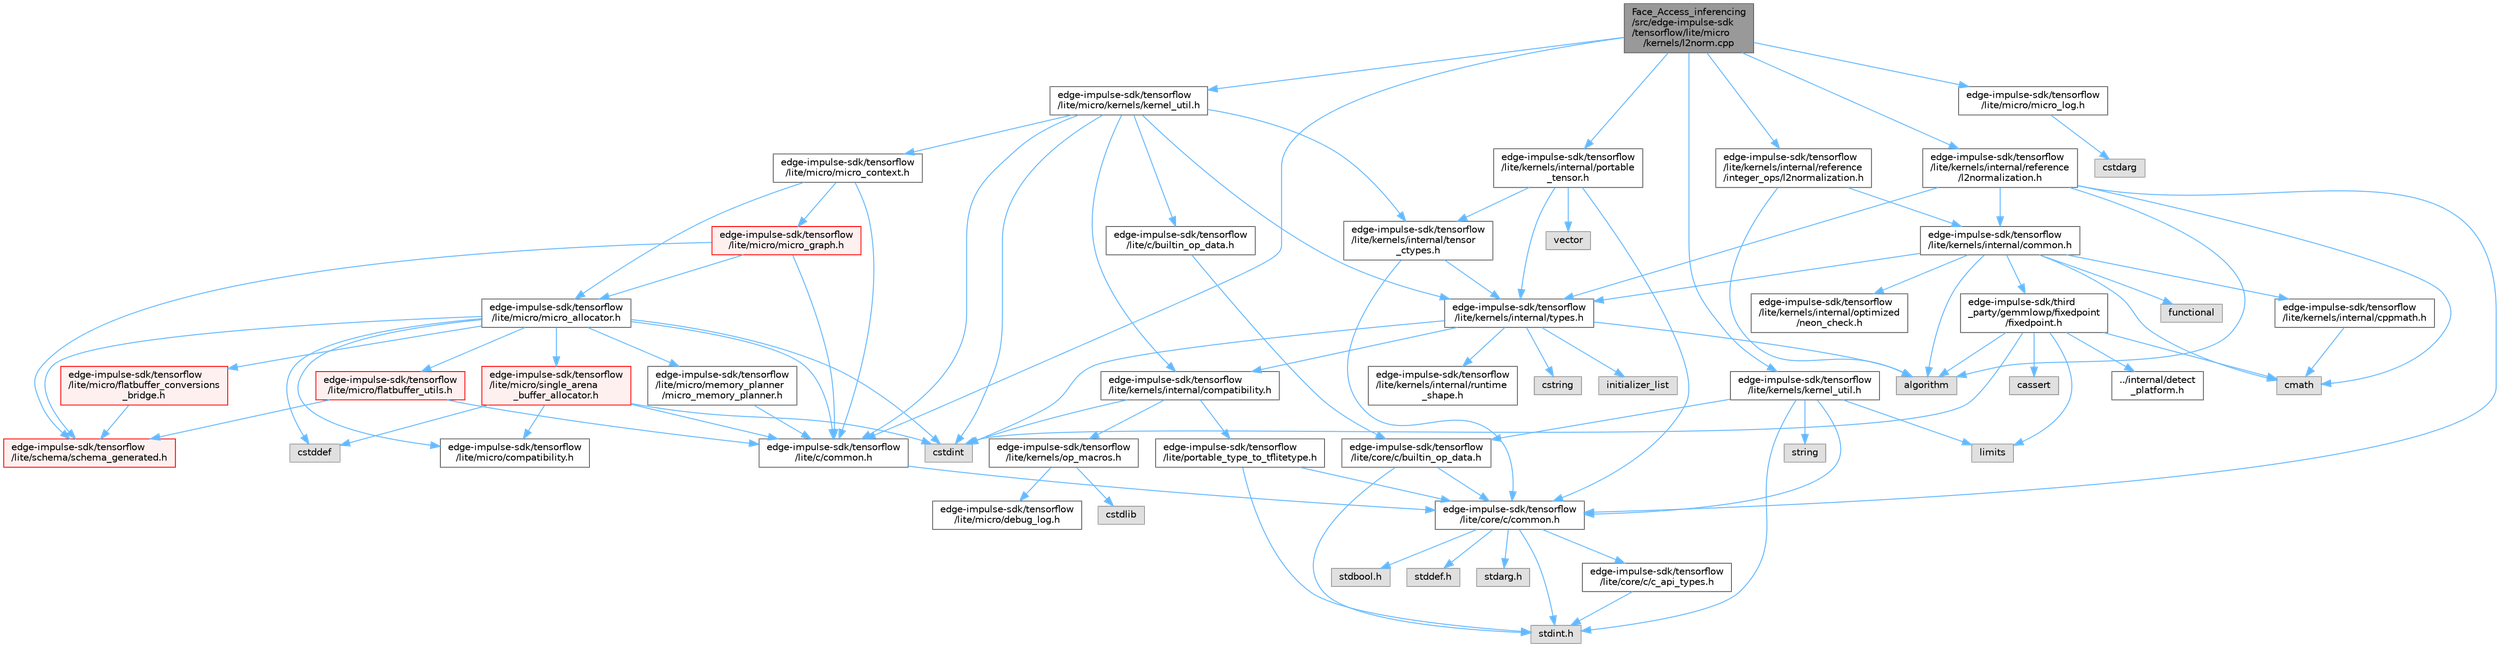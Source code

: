 digraph "Face_Access_inferencing/src/edge-impulse-sdk/tensorflow/lite/micro/kernels/l2norm.cpp"
{
 // LATEX_PDF_SIZE
  bgcolor="transparent";
  edge [fontname=Helvetica,fontsize=10,labelfontname=Helvetica,labelfontsize=10];
  node [fontname=Helvetica,fontsize=10,shape=box,height=0.2,width=0.4];
  Node1 [id="Node000001",label="Face_Access_inferencing\l/src/edge-impulse-sdk\l/tensorflow/lite/micro\l/kernels/l2norm.cpp",height=0.2,width=0.4,color="gray40", fillcolor="grey60", style="filled", fontcolor="black",tooltip=" "];
  Node1 -> Node2 [id="edge1_Node000001_Node000002",color="steelblue1",style="solid",tooltip=" "];
  Node2 [id="Node000002",label="edge-impulse-sdk/tensorflow\l/lite/c/common.h",height=0.2,width=0.4,color="grey40", fillcolor="white", style="filled",URL="$_face___access__inferencing_2src_2edge-impulse-sdk_2tensorflow_2lite_2c_2common_8h.html",tooltip=" "];
  Node2 -> Node3 [id="edge2_Node000002_Node000003",color="steelblue1",style="solid",tooltip=" "];
  Node3 [id="Node000003",label="edge-impulse-sdk/tensorflow\l/lite/core/c/common.h",height=0.2,width=0.4,color="grey40", fillcolor="white", style="filled",URL="$_face___access__inferencing_2src_2edge-impulse-sdk_2tensorflow_2lite_2core_2c_2common_8h.html",tooltip=" "];
  Node3 -> Node4 [id="edge3_Node000003_Node000004",color="steelblue1",style="solid",tooltip=" "];
  Node4 [id="Node000004",label="stdarg.h",height=0.2,width=0.4,color="grey60", fillcolor="#E0E0E0", style="filled",tooltip=" "];
  Node3 -> Node5 [id="edge4_Node000003_Node000005",color="steelblue1",style="solid",tooltip=" "];
  Node5 [id="Node000005",label="stdbool.h",height=0.2,width=0.4,color="grey60", fillcolor="#E0E0E0", style="filled",tooltip=" "];
  Node3 -> Node6 [id="edge5_Node000003_Node000006",color="steelblue1",style="solid",tooltip=" "];
  Node6 [id="Node000006",label="stddef.h",height=0.2,width=0.4,color="grey60", fillcolor="#E0E0E0", style="filled",tooltip=" "];
  Node3 -> Node7 [id="edge6_Node000003_Node000007",color="steelblue1",style="solid",tooltip=" "];
  Node7 [id="Node000007",label="stdint.h",height=0.2,width=0.4,color="grey60", fillcolor="#E0E0E0", style="filled",tooltip=" "];
  Node3 -> Node8 [id="edge7_Node000003_Node000008",color="steelblue1",style="solid",tooltip=" "];
  Node8 [id="Node000008",label="edge-impulse-sdk/tensorflow\l/lite/core/c/c_api_types.h",height=0.2,width=0.4,color="grey40", fillcolor="white", style="filled",URL="$_face___access__inferencing_2src_2edge-impulse-sdk_2tensorflow_2lite_2core_2c_2c__api__types_8h.html",tooltip=" "];
  Node8 -> Node7 [id="edge8_Node000008_Node000007",color="steelblue1",style="solid",tooltip=" "];
  Node1 -> Node9 [id="edge9_Node000001_Node000009",color="steelblue1",style="solid",tooltip=" "];
  Node9 [id="Node000009",label="edge-impulse-sdk/tensorflow\l/lite/kernels/internal/portable\l_tensor.h",height=0.2,width=0.4,color="grey40", fillcolor="white", style="filled",URL="$_face___access__inferencing_2src_2edge-impulse-sdk_2tensorflow_2lite_2kernels_2internal_2portable__tensor_8h.html",tooltip=" "];
  Node9 -> Node10 [id="edge10_Node000009_Node000010",color="steelblue1",style="solid",tooltip=" "];
  Node10 [id="Node000010",label="vector",height=0.2,width=0.4,color="grey60", fillcolor="#E0E0E0", style="filled",tooltip=" "];
  Node9 -> Node3 [id="edge11_Node000009_Node000003",color="steelblue1",style="solid",tooltip=" "];
  Node9 -> Node11 [id="edge12_Node000009_Node000011",color="steelblue1",style="solid",tooltip=" "];
  Node11 [id="Node000011",label="edge-impulse-sdk/tensorflow\l/lite/kernels/internal/tensor\l_ctypes.h",height=0.2,width=0.4,color="grey40", fillcolor="white", style="filled",URL="$_face___access__inferencing_2src_2edge-impulse-sdk_2tensorflow_2lite_2kernels_2internal_2tensor__ctypes_8h.html",tooltip=" "];
  Node11 -> Node3 [id="edge13_Node000011_Node000003",color="steelblue1",style="solid",tooltip=" "];
  Node11 -> Node12 [id="edge14_Node000011_Node000012",color="steelblue1",style="solid",tooltip=" "];
  Node12 [id="Node000012",label="edge-impulse-sdk/tensorflow\l/lite/kernels/internal/types.h",height=0.2,width=0.4,color="grey40", fillcolor="white", style="filled",URL="$_face___access__inferencing_2src_2edge-impulse-sdk_2tensorflow_2lite_2kernels_2internal_2types_8h.html",tooltip=" "];
  Node12 -> Node13 [id="edge15_Node000012_Node000013",color="steelblue1",style="solid",tooltip=" "];
  Node13 [id="Node000013",label="algorithm",height=0.2,width=0.4,color="grey60", fillcolor="#E0E0E0", style="filled",tooltip=" "];
  Node12 -> Node14 [id="edge16_Node000012_Node000014",color="steelblue1",style="solid",tooltip=" "];
  Node14 [id="Node000014",label="cstdint",height=0.2,width=0.4,color="grey60", fillcolor="#E0E0E0", style="filled",tooltip=" "];
  Node12 -> Node15 [id="edge17_Node000012_Node000015",color="steelblue1",style="solid",tooltip=" "];
  Node15 [id="Node000015",label="cstring",height=0.2,width=0.4,color="grey60", fillcolor="#E0E0E0", style="filled",tooltip=" "];
  Node12 -> Node16 [id="edge18_Node000012_Node000016",color="steelblue1",style="solid",tooltip=" "];
  Node16 [id="Node000016",label="initializer_list",height=0.2,width=0.4,color="grey60", fillcolor="#E0E0E0", style="filled",tooltip=" "];
  Node12 -> Node17 [id="edge19_Node000012_Node000017",color="steelblue1",style="solid",tooltip=" "];
  Node17 [id="Node000017",label="edge-impulse-sdk/tensorflow\l/lite/kernels/internal/compatibility.h",height=0.2,width=0.4,color="grey40", fillcolor="white", style="filled",URL="$_face___access__inferencing_2src_2edge-impulse-sdk_2tensorflow_2lite_2kernels_2internal_2compatibility_8h.html",tooltip=" "];
  Node17 -> Node14 [id="edge20_Node000017_Node000014",color="steelblue1",style="solid",tooltip=" "];
  Node17 -> Node18 [id="edge21_Node000017_Node000018",color="steelblue1",style="solid",tooltip=" "];
  Node18 [id="Node000018",label="edge-impulse-sdk/tensorflow\l/lite/portable_type_to_tflitetype.h",height=0.2,width=0.4,color="grey40", fillcolor="white", style="filled",URL="$_face___access__inferencing_2src_2edge-impulse-sdk_2tensorflow_2lite_2portable__type__to__tflitetype_8h.html",tooltip=" "];
  Node18 -> Node7 [id="edge22_Node000018_Node000007",color="steelblue1",style="solid",tooltip=" "];
  Node18 -> Node3 [id="edge23_Node000018_Node000003",color="steelblue1",style="solid",tooltip=" "];
  Node17 -> Node19 [id="edge24_Node000017_Node000019",color="steelblue1",style="solid",tooltip=" "];
  Node19 [id="Node000019",label="edge-impulse-sdk/tensorflow\l/lite/kernels/op_macros.h",height=0.2,width=0.4,color="grey40", fillcolor="white", style="filled",URL="$_face___access__inferencing_2src_2edge-impulse-sdk_2tensorflow_2lite_2kernels_2op__macros_8h.html",tooltip=" "];
  Node19 -> Node20 [id="edge25_Node000019_Node000020",color="steelblue1",style="solid",tooltip=" "];
  Node20 [id="Node000020",label="edge-impulse-sdk/tensorflow\l/lite/micro/debug_log.h",height=0.2,width=0.4,color="grey40", fillcolor="white", style="filled",URL="$_face___access__inferencing_2src_2edge-impulse-sdk_2tensorflow_2lite_2micro_2debug__log_8h.html",tooltip=" "];
  Node19 -> Node21 [id="edge26_Node000019_Node000021",color="steelblue1",style="solid",tooltip=" "];
  Node21 [id="Node000021",label="cstdlib",height=0.2,width=0.4,color="grey60", fillcolor="#E0E0E0", style="filled",tooltip=" "];
  Node12 -> Node22 [id="edge27_Node000012_Node000022",color="steelblue1",style="solid",tooltip=" "];
  Node22 [id="Node000022",label="edge-impulse-sdk/tensorflow\l/lite/kernels/internal/runtime\l_shape.h",height=0.2,width=0.4,color="grey40", fillcolor="white", style="filled",URL="$_face___access__inferencing_2src_2edge-impulse-sdk_2tensorflow_2lite_2kernels_2internal_2runtime__shape_8h.html",tooltip=" "];
  Node9 -> Node12 [id="edge28_Node000009_Node000012",color="steelblue1",style="solid",tooltip=" "];
  Node1 -> Node23 [id="edge29_Node000001_Node000023",color="steelblue1",style="solid",tooltip=" "];
  Node23 [id="Node000023",label="edge-impulse-sdk/tensorflow\l/lite/kernels/internal/reference\l/integer_ops/l2normalization.h",height=0.2,width=0.4,color="grey40", fillcolor="white", style="filled",URL="$_face___access__inferencing_2src_2edge-impulse-sdk_2tensorflow_2lite_2kernels_2internal_2referen5213fe1fb7c6973756a3611a69984428.html",tooltip=" "];
  Node23 -> Node13 [id="edge30_Node000023_Node000013",color="steelblue1",style="solid",tooltip=" "];
  Node23 -> Node24 [id="edge31_Node000023_Node000024",color="steelblue1",style="solid",tooltip=" "];
  Node24 [id="Node000024",label="edge-impulse-sdk/tensorflow\l/lite/kernels/internal/common.h",height=0.2,width=0.4,color="grey40", fillcolor="white", style="filled",URL="$_face___access__inferencing_2src_2edge-impulse-sdk_2tensorflow_2lite_2kernels_2internal_2common_8h.html",tooltip=" "];
  Node24 -> Node13 [id="edge32_Node000024_Node000013",color="steelblue1",style="solid",tooltip=" "];
  Node24 -> Node25 [id="edge33_Node000024_Node000025",color="steelblue1",style="solid",tooltip=" "];
  Node25 [id="Node000025",label="cmath",height=0.2,width=0.4,color="grey60", fillcolor="#E0E0E0", style="filled",tooltip=" "];
  Node24 -> Node26 [id="edge34_Node000024_Node000026",color="steelblue1",style="solid",tooltip=" "];
  Node26 [id="Node000026",label="functional",height=0.2,width=0.4,color="grey60", fillcolor="#E0E0E0", style="filled",tooltip=" "];
  Node24 -> Node27 [id="edge35_Node000024_Node000027",color="steelblue1",style="solid",tooltip=" "];
  Node27 [id="Node000027",label="edge-impulse-sdk/third\l_party/gemmlowp/fixedpoint\l/fixedpoint.h",height=0.2,width=0.4,color="grey40", fillcolor="white", style="filled",URL="$_face___access__inferencing_2src_2edge-impulse-sdk_2third__party_2gemmlowp_2fixedpoint_2fixedpoint_8h.html",tooltip=" "];
  Node27 -> Node13 [id="edge36_Node000027_Node000013",color="steelblue1",style="solid",tooltip=" "];
  Node27 -> Node28 [id="edge37_Node000027_Node000028",color="steelblue1",style="solid",tooltip=" "];
  Node28 [id="Node000028",label="cassert",height=0.2,width=0.4,color="grey60", fillcolor="#E0E0E0", style="filled",tooltip=" "];
  Node27 -> Node25 [id="edge38_Node000027_Node000025",color="steelblue1",style="solid",tooltip=" "];
  Node27 -> Node14 [id="edge39_Node000027_Node000014",color="steelblue1",style="solid",tooltip=" "];
  Node27 -> Node29 [id="edge40_Node000027_Node000029",color="steelblue1",style="solid",tooltip=" "];
  Node29 [id="Node000029",label="limits",height=0.2,width=0.4,color="grey60", fillcolor="#E0E0E0", style="filled",tooltip=" "];
  Node27 -> Node30 [id="edge41_Node000027_Node000030",color="steelblue1",style="solid",tooltip=" "];
  Node30 [id="Node000030",label="../internal/detect\l_platform.h",height=0.2,width=0.4,color="grey40", fillcolor="white", style="filled",URL="$_face___access__inferencing_2src_2edge-impulse-sdk_2third__party_2gemmlowp_2internal_2detect__platform_8h.html",tooltip=" "];
  Node24 -> Node31 [id="edge42_Node000024_Node000031",color="steelblue1",style="solid",tooltip=" "];
  Node31 [id="Node000031",label="edge-impulse-sdk/tensorflow\l/lite/kernels/internal/cppmath.h",height=0.2,width=0.4,color="grey40", fillcolor="white", style="filled",URL="$_face___access__inferencing_2src_2edge-impulse-sdk_2tensorflow_2lite_2kernels_2internal_2cppmath_8h.html",tooltip=" "];
  Node31 -> Node25 [id="edge43_Node000031_Node000025",color="steelblue1",style="solid",tooltip=" "];
  Node24 -> Node32 [id="edge44_Node000024_Node000032",color="steelblue1",style="solid",tooltip=" "];
  Node32 [id="Node000032",label="edge-impulse-sdk/tensorflow\l/lite/kernels/internal/optimized\l/neon_check.h",height=0.2,width=0.4,color="grey40", fillcolor="white", style="filled",URL="$_face___access__inferencing_2src_2edge-impulse-sdk_2tensorflow_2lite_2kernels_2internal_2optimized_2neon__check_8h.html",tooltip=" "];
  Node24 -> Node12 [id="edge45_Node000024_Node000012",color="steelblue1",style="solid",tooltip=" "];
  Node1 -> Node33 [id="edge46_Node000001_Node000033",color="steelblue1",style="solid",tooltip=" "];
  Node33 [id="Node000033",label="edge-impulse-sdk/tensorflow\l/lite/kernels/internal/reference\l/l2normalization.h",height=0.2,width=0.4,color="grey40", fillcolor="white", style="filled",URL="$_face___access__inferencing_2src_2edge-impulse-sdk_2tensorflow_2lite_2kernels_2internal_2reference_2l2normalization_8h.html",tooltip=" "];
  Node33 -> Node13 [id="edge47_Node000033_Node000013",color="steelblue1",style="solid",tooltip=" "];
  Node33 -> Node25 [id="edge48_Node000033_Node000025",color="steelblue1",style="solid",tooltip=" "];
  Node33 -> Node3 [id="edge49_Node000033_Node000003",color="steelblue1",style="solid",tooltip=" "];
  Node33 -> Node24 [id="edge50_Node000033_Node000024",color="steelblue1",style="solid",tooltip=" "];
  Node33 -> Node12 [id="edge51_Node000033_Node000012",color="steelblue1",style="solid",tooltip=" "];
  Node1 -> Node34 [id="edge52_Node000001_Node000034",color="steelblue1",style="solid",tooltip=" "];
  Node34 [id="Node000034",label="edge-impulse-sdk/tensorflow\l/lite/kernels/kernel_util.h",height=0.2,width=0.4,color="grey40", fillcolor="white", style="filled",URL="$_face___access__inferencing_2src_2edge-impulse-sdk_2tensorflow_2lite_2kernels_2kernel__util_8h.html",tooltip=" "];
  Node34 -> Node7 [id="edge53_Node000034_Node000007",color="steelblue1",style="solid",tooltip=" "];
  Node34 -> Node29 [id="edge54_Node000034_Node000029",color="steelblue1",style="solid",tooltip=" "];
  Node34 -> Node35 [id="edge55_Node000034_Node000035",color="steelblue1",style="solid",tooltip=" "];
  Node35 [id="Node000035",label="string",height=0.2,width=0.4,color="grey60", fillcolor="#E0E0E0", style="filled",tooltip=" "];
  Node34 -> Node36 [id="edge56_Node000034_Node000036",color="steelblue1",style="solid",tooltip=" "];
  Node36 [id="Node000036",label="edge-impulse-sdk/tensorflow\l/lite/core/c/builtin_op_data.h",height=0.2,width=0.4,color="grey40", fillcolor="white", style="filled",URL="$_face___access__inferencing_2src_2edge-impulse-sdk_2tensorflow_2lite_2core_2c_2builtin__op__data_8h.html",tooltip=" "];
  Node36 -> Node7 [id="edge57_Node000036_Node000007",color="steelblue1",style="solid",tooltip=" "];
  Node36 -> Node3 [id="edge58_Node000036_Node000003",color="steelblue1",style="solid",tooltip=" "];
  Node34 -> Node3 [id="edge59_Node000034_Node000003",color="steelblue1",style="solid",tooltip=" "];
  Node1 -> Node37 [id="edge60_Node000001_Node000037",color="steelblue1",style="solid",tooltip=" "];
  Node37 [id="Node000037",label="edge-impulse-sdk/tensorflow\l/lite/micro/kernels/kernel_util.h",height=0.2,width=0.4,color="grey40", fillcolor="white", style="filled",URL="$_face___access__inferencing_2src_2edge-impulse-sdk_2tensorflow_2lite_2micro_2kernels_2kernel__util_8h.html",tooltip=" "];
  Node37 -> Node14 [id="edge61_Node000037_Node000014",color="steelblue1",style="solid",tooltip=" "];
  Node37 -> Node38 [id="edge62_Node000037_Node000038",color="steelblue1",style="solid",tooltip=" "];
  Node38 [id="Node000038",label="edge-impulse-sdk/tensorflow\l/lite/c/builtin_op_data.h",height=0.2,width=0.4,color="grey40", fillcolor="white", style="filled",URL="$_face___access__inferencing_2src_2edge-impulse-sdk_2tensorflow_2lite_2c_2builtin__op__data_8h.html",tooltip=" "];
  Node38 -> Node36 [id="edge63_Node000038_Node000036",color="steelblue1",style="solid",tooltip=" "];
  Node37 -> Node2 [id="edge64_Node000037_Node000002",color="steelblue1",style="solid",tooltip=" "];
  Node37 -> Node17 [id="edge65_Node000037_Node000017",color="steelblue1",style="solid",tooltip=" "];
  Node37 -> Node11 [id="edge66_Node000037_Node000011",color="steelblue1",style="solid",tooltip=" "];
  Node37 -> Node12 [id="edge67_Node000037_Node000012",color="steelblue1",style="solid",tooltip=" "];
  Node37 -> Node39 [id="edge68_Node000037_Node000039",color="steelblue1",style="solid",tooltip=" "];
  Node39 [id="Node000039",label="edge-impulse-sdk/tensorflow\l/lite/micro/micro_context.h",height=0.2,width=0.4,color="grey40", fillcolor="white", style="filled",URL="$_face___access__inferencing_2src_2edge-impulse-sdk_2tensorflow_2lite_2micro_2micro__context_8h.html",tooltip=" "];
  Node39 -> Node2 [id="edge69_Node000039_Node000002",color="steelblue1",style="solid",tooltip=" "];
  Node39 -> Node40 [id="edge70_Node000039_Node000040",color="steelblue1",style="solid",tooltip=" "];
  Node40 [id="Node000040",label="edge-impulse-sdk/tensorflow\l/lite/micro/micro_allocator.h",height=0.2,width=0.4,color="grey40", fillcolor="white", style="filled",URL="$_face___access__inferencing_2src_2edge-impulse-sdk_2tensorflow_2lite_2micro_2micro__allocator_8h.html",tooltip=" "];
  Node40 -> Node41 [id="edge71_Node000040_Node000041",color="steelblue1",style="solid",tooltip=" "];
  Node41 [id="Node000041",label="cstddef",height=0.2,width=0.4,color="grey60", fillcolor="#E0E0E0", style="filled",tooltip=" "];
  Node40 -> Node14 [id="edge72_Node000040_Node000014",color="steelblue1",style="solid",tooltip=" "];
  Node40 -> Node2 [id="edge73_Node000040_Node000002",color="steelblue1",style="solid",tooltip=" "];
  Node40 -> Node42 [id="edge74_Node000040_Node000042",color="steelblue1",style="solid",tooltip=" "];
  Node42 [id="Node000042",label="edge-impulse-sdk/tensorflow\l/lite/micro/single_arena\l_buffer_allocator.h",height=0.2,width=0.4,color="red", fillcolor="#FFF0F0", style="filled",URL="$_face___access__inferencing_2src_2edge-impulse-sdk_2tensorflow_2lite_2micro_2single__arena__buffer__allocator_8h.html",tooltip=" "];
  Node42 -> Node41 [id="edge75_Node000042_Node000041",color="steelblue1",style="solid",tooltip=" "];
  Node42 -> Node14 [id="edge76_Node000042_Node000014",color="steelblue1",style="solid",tooltip=" "];
  Node42 -> Node2 [id="edge77_Node000042_Node000002",color="steelblue1",style="solid",tooltip=" "];
  Node42 -> Node45 [id="edge78_Node000042_Node000045",color="steelblue1",style="solid",tooltip=" "];
  Node45 [id="Node000045",label="edge-impulse-sdk/tensorflow\l/lite/micro/compatibility.h",height=0.2,width=0.4,color="grey40", fillcolor="white", style="filled",URL="$_face___access__inferencing_2src_2edge-impulse-sdk_2tensorflow_2lite_2micro_2compatibility_8h.html",tooltip=" "];
  Node40 -> Node45 [id="edge79_Node000040_Node000045",color="steelblue1",style="solid",tooltip=" "];
  Node40 -> Node46 [id="edge80_Node000040_Node000046",color="steelblue1",style="solid",tooltip=" "];
  Node46 [id="Node000046",label="edge-impulse-sdk/tensorflow\l/lite/micro/flatbuffer_utils.h",height=0.2,width=0.4,color="red", fillcolor="#FFF0F0", style="filled",URL="$_face___access__inferencing_2src_2edge-impulse-sdk_2tensorflow_2lite_2micro_2flatbuffer__utils_8h.html",tooltip=" "];
  Node46 -> Node2 [id="edge81_Node000046_Node000002",color="steelblue1",style="solid",tooltip=" "];
  Node46 -> Node76 [id="edge82_Node000046_Node000076",color="steelblue1",style="solid",tooltip=" "];
  Node76 [id="Node000076",label="edge-impulse-sdk/tensorflow\l/lite/schema/schema_generated.h",height=0.2,width=0.4,color="red", fillcolor="#FFF0F0", style="filled",URL="$_face___access__inferencing_2src_2edge-impulse-sdk_2tensorflow_2lite_2schema_2schema__generated_8h.html",tooltip=" "];
  Node40 -> Node77 [id="edge83_Node000040_Node000077",color="steelblue1",style="solid",tooltip=" "];
  Node77 [id="Node000077",label="edge-impulse-sdk/tensorflow\l/lite/micro/memory_planner\l/micro_memory_planner.h",height=0.2,width=0.4,color="grey40", fillcolor="white", style="filled",URL="$_face___access__inferencing_2src_2edge-impulse-sdk_2tensorflow_2lite_2micro_2memory__planner_2micro__memory__planner_8h.html",tooltip=" "];
  Node77 -> Node2 [id="edge84_Node000077_Node000002",color="steelblue1",style="solid",tooltip=" "];
  Node40 -> Node78 [id="edge85_Node000040_Node000078",color="steelblue1",style="solid",tooltip=" "];
  Node78 [id="Node000078",label="edge-impulse-sdk/tensorflow\l/lite/micro/flatbuffer_conversions\l_bridge.h",height=0.2,width=0.4,color="red", fillcolor="#FFF0F0", style="filled",URL="$_face___access__inferencing_2src_2edge-impulse-sdk_2tensorflow_2lite_2micro_2flatbuffer__conversions__bridge_8h.html",tooltip=" "];
  Node78 -> Node76 [id="edge86_Node000078_Node000076",color="steelblue1",style="solid",tooltip=" "];
  Node40 -> Node76 [id="edge87_Node000040_Node000076",color="steelblue1",style="solid",tooltip=" "];
  Node39 -> Node83 [id="edge88_Node000039_Node000083",color="steelblue1",style="solid",tooltip=" "];
  Node83 [id="Node000083",label="edge-impulse-sdk/tensorflow\l/lite/micro/micro_graph.h",height=0.2,width=0.4,color="red", fillcolor="#FFF0F0", style="filled",URL="$_face___access__inferencing_2src_2edge-impulse-sdk_2tensorflow_2lite_2micro_2micro__graph_8h.html",tooltip=" "];
  Node83 -> Node2 [id="edge89_Node000083_Node000002",color="steelblue1",style="solid",tooltip=" "];
  Node83 -> Node40 [id="edge90_Node000083_Node000040",color="steelblue1",style="solid",tooltip=" "];
  Node83 -> Node76 [id="edge91_Node000083_Node000076",color="steelblue1",style="solid",tooltip=" "];
  Node1 -> Node85 [id="edge92_Node000001_Node000085",color="steelblue1",style="solid",tooltip=" "];
  Node85 [id="Node000085",label="edge-impulse-sdk/tensorflow\l/lite/micro/micro_log.h",height=0.2,width=0.4,color="grey40", fillcolor="white", style="filled",URL="$_face___access__inferencing_2src_2edge-impulse-sdk_2tensorflow_2lite_2micro_2micro__log_8h.html",tooltip=" "];
  Node85 -> Node82 [id="edge93_Node000085_Node000082",color="steelblue1",style="solid",tooltip=" "];
  Node82 [id="Node000082",label="cstdarg",height=0.2,width=0.4,color="grey60", fillcolor="#E0E0E0", style="filled",tooltip=" "];
}
